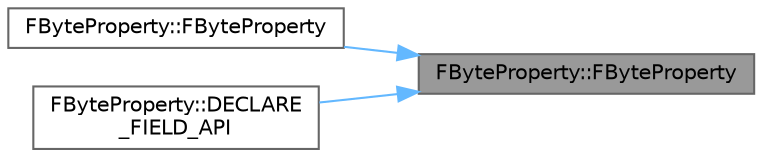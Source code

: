 digraph "FByteProperty::FByteProperty"
{
 // INTERACTIVE_SVG=YES
 // LATEX_PDF_SIZE
  bgcolor="transparent";
  edge [fontname=Helvetica,fontsize=10,labelfontname=Helvetica,labelfontsize=10];
  node [fontname=Helvetica,fontsize=10,shape=box,height=0.2,width=0.4];
  rankdir="RL";
  Node1 [id="Node000001",label="FByteProperty::FByteProperty",height=0.2,width=0.4,color="gray40", fillcolor="grey60", style="filled", fontcolor="black",tooltip=" "];
  Node1 -> Node2 [id="edge1_Node000001_Node000002",dir="back",color="steelblue1",style="solid",tooltip=" "];
  Node2 [id="Node000002",label="FByteProperty::FByteProperty",height=0.2,width=0.4,color="grey40", fillcolor="white", style="filled",URL="$d0/d4d/classFByteProperty.html#adb5bceb2785213de7a71f078c0f84dc1",tooltip="Constructor used for constructing compiled in properties."];
  Node1 -> Node3 [id="edge2_Node000001_Node000003",dir="back",color="steelblue1",style="solid",tooltip=" "];
  Node3 [id="Node000003",label="FByteProperty::DECLARE\l_FIELD_API",height=0.2,width=0.4,color="grey40", fillcolor="white", style="filled",URL="$d0/d4d/classFByteProperty.html#ae665a28827c758417850c1d010437e77",tooltip=" "];
}

